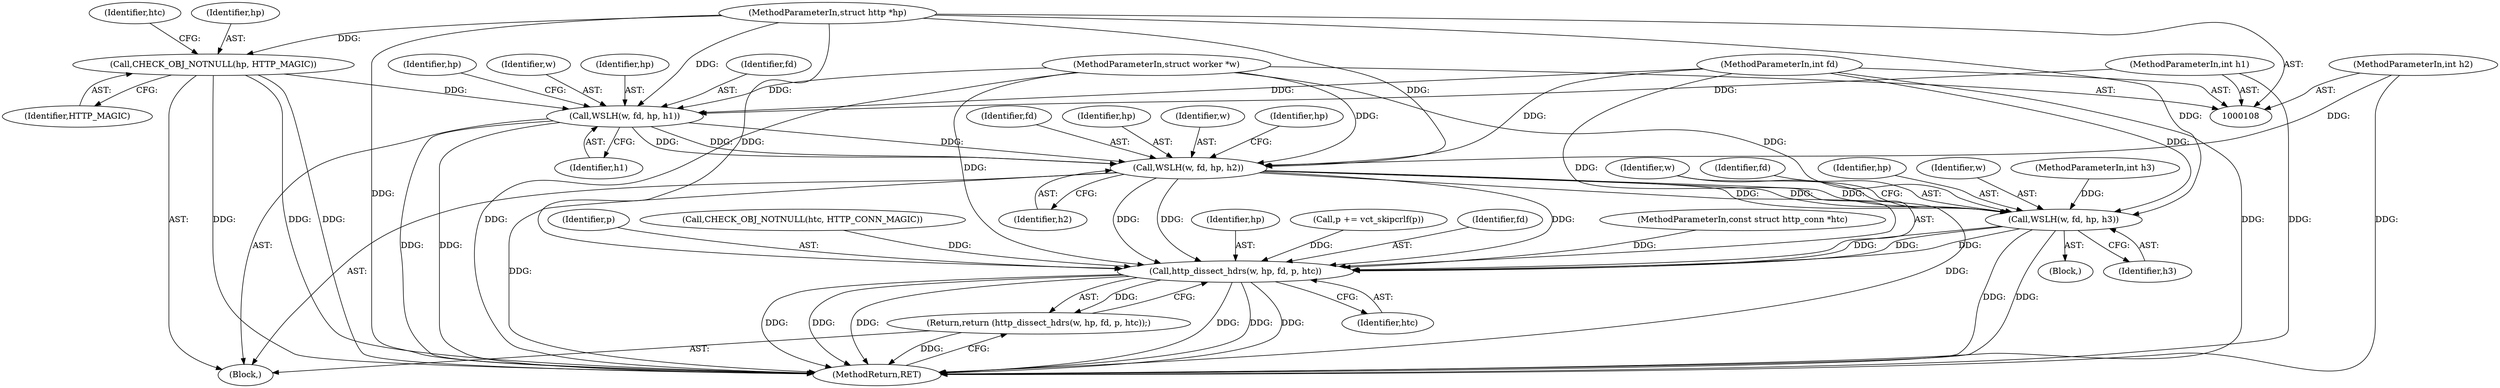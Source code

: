digraph "0_Varnish-Cache_85e8468bec9416bd7e16b0d80cb820ecd2b330c3_0@pointer" {
"1000323" [label="(Call,WSLH(w, fd, hp, h2))"];
"1000308" [label="(Call,WSLH(w, fd, hp, h1))"];
"1000109" [label="(MethodParameterIn,struct worker *w)"];
"1000110" [label="(MethodParameterIn,int fd)"];
"1000122" [label="(Call,CHECK_OBJ_NOTNULL(hp, HTTP_MAGIC))"];
"1000111" [label="(MethodParameterIn,struct http *hp)"];
"1000113" [label="(MethodParameterIn,int h1)"];
"1000114" [label="(MethodParameterIn,int h2)"];
"1000349" [label="(Call,WSLH(w, fd, hp, h3))"];
"1000355" [label="(Call,http_dissect_hdrs(w, hp, fd, p, htc))"];
"1000354" [label="(Return,return (http_dissect_hdrs(w, hp, fd, p, htc));)"];
"1000127" [label="(Identifier,htc)"];
"1000357" [label="(Identifier,hp)"];
"1000352" [label="(Identifier,hp)"];
"1000361" [label="(MethodReturn,RET)"];
"1000122" [label="(Call,CHECK_OBJ_NOTNULL(hp, HTTP_MAGIC))"];
"1000294" [label="(Call,p += vct_skipcrlf(p))"];
"1000113" [label="(MethodParameterIn,int h1)"];
"1000327" [label="(Identifier,h2)"];
"1000349" [label="(Call,WSLH(w, fd, hp, h3))"];
"1000124" [label="(Identifier,HTTP_MAGIC)"];
"1000325" [label="(Identifier,fd)"];
"1000326" [label="(Identifier,hp)"];
"1000324" [label="(Identifier,w)"];
"1000116" [label="(Block,)"];
"1000312" [label="(Identifier,h1)"];
"1000123" [label="(Identifier,hp)"];
"1000310" [label="(Identifier,fd)"];
"1000318" [label="(Identifier,hp)"];
"1000360" [label="(Identifier,htc)"];
"1000111" [label="(MethodParameterIn,struct http *hp)"];
"1000309" [label="(Identifier,w)"];
"1000338" [label="(Block,)"];
"1000109" [label="(MethodParameterIn,struct worker *w)"];
"1000350" [label="(Identifier,w)"];
"1000355" [label="(Call,http_dissect_hdrs(w, hp, fd, p, htc))"];
"1000311" [label="(Identifier,hp)"];
"1000115" [label="(MethodParameterIn,int h3)"];
"1000308" [label="(Call,WSLH(w, fd, hp, h1))"];
"1000358" [label="(Identifier,fd)"];
"1000323" [label="(Call,WSLH(w, fd, hp, h2))"];
"1000356" [label="(Identifier,w)"];
"1000354" [label="(Return,return (http_dissect_hdrs(w, hp, fd, p, htc));)"];
"1000112" [label="(MethodParameterIn,const struct http_conn *htc)"];
"1000351" [label="(Identifier,fd)"];
"1000333" [label="(Identifier,hp)"];
"1000353" [label="(Identifier,h3)"];
"1000110" [label="(MethodParameterIn,int fd)"];
"1000114" [label="(MethodParameterIn,int h2)"];
"1000359" [label="(Identifier,p)"];
"1000119" [label="(Call,CHECK_OBJ_NOTNULL(htc, HTTP_CONN_MAGIC))"];
"1000323" -> "1000116"  [label="AST: "];
"1000323" -> "1000327"  [label="CFG: "];
"1000324" -> "1000323"  [label="AST: "];
"1000325" -> "1000323"  [label="AST: "];
"1000326" -> "1000323"  [label="AST: "];
"1000327" -> "1000323"  [label="AST: "];
"1000333" -> "1000323"  [label="CFG: "];
"1000323" -> "1000361"  [label="DDG: "];
"1000323" -> "1000361"  [label="DDG: "];
"1000308" -> "1000323"  [label="DDG: "];
"1000308" -> "1000323"  [label="DDG: "];
"1000308" -> "1000323"  [label="DDG: "];
"1000109" -> "1000323"  [label="DDG: "];
"1000110" -> "1000323"  [label="DDG: "];
"1000111" -> "1000323"  [label="DDG: "];
"1000114" -> "1000323"  [label="DDG: "];
"1000323" -> "1000349"  [label="DDG: "];
"1000323" -> "1000349"  [label="DDG: "];
"1000323" -> "1000349"  [label="DDG: "];
"1000323" -> "1000355"  [label="DDG: "];
"1000323" -> "1000355"  [label="DDG: "];
"1000323" -> "1000355"  [label="DDG: "];
"1000308" -> "1000116"  [label="AST: "];
"1000308" -> "1000312"  [label="CFG: "];
"1000309" -> "1000308"  [label="AST: "];
"1000310" -> "1000308"  [label="AST: "];
"1000311" -> "1000308"  [label="AST: "];
"1000312" -> "1000308"  [label="AST: "];
"1000318" -> "1000308"  [label="CFG: "];
"1000308" -> "1000361"  [label="DDG: "];
"1000308" -> "1000361"  [label="DDG: "];
"1000109" -> "1000308"  [label="DDG: "];
"1000110" -> "1000308"  [label="DDG: "];
"1000122" -> "1000308"  [label="DDG: "];
"1000111" -> "1000308"  [label="DDG: "];
"1000113" -> "1000308"  [label="DDG: "];
"1000109" -> "1000108"  [label="AST: "];
"1000109" -> "1000361"  [label="DDG: "];
"1000109" -> "1000349"  [label="DDG: "];
"1000109" -> "1000355"  [label="DDG: "];
"1000110" -> "1000108"  [label="AST: "];
"1000110" -> "1000361"  [label="DDG: "];
"1000110" -> "1000349"  [label="DDG: "];
"1000110" -> "1000355"  [label="DDG: "];
"1000122" -> "1000116"  [label="AST: "];
"1000122" -> "1000124"  [label="CFG: "];
"1000123" -> "1000122"  [label="AST: "];
"1000124" -> "1000122"  [label="AST: "];
"1000127" -> "1000122"  [label="CFG: "];
"1000122" -> "1000361"  [label="DDG: "];
"1000122" -> "1000361"  [label="DDG: "];
"1000122" -> "1000361"  [label="DDG: "];
"1000111" -> "1000122"  [label="DDG: "];
"1000111" -> "1000108"  [label="AST: "];
"1000111" -> "1000361"  [label="DDG: "];
"1000111" -> "1000349"  [label="DDG: "];
"1000111" -> "1000355"  [label="DDG: "];
"1000113" -> "1000108"  [label="AST: "];
"1000113" -> "1000361"  [label="DDG: "];
"1000114" -> "1000108"  [label="AST: "];
"1000114" -> "1000361"  [label="DDG: "];
"1000349" -> "1000338"  [label="AST: "];
"1000349" -> "1000353"  [label="CFG: "];
"1000350" -> "1000349"  [label="AST: "];
"1000351" -> "1000349"  [label="AST: "];
"1000352" -> "1000349"  [label="AST: "];
"1000353" -> "1000349"  [label="AST: "];
"1000356" -> "1000349"  [label="CFG: "];
"1000349" -> "1000361"  [label="DDG: "];
"1000349" -> "1000361"  [label="DDG: "];
"1000115" -> "1000349"  [label="DDG: "];
"1000349" -> "1000355"  [label="DDG: "];
"1000349" -> "1000355"  [label="DDG: "];
"1000349" -> "1000355"  [label="DDG: "];
"1000355" -> "1000354"  [label="AST: "];
"1000355" -> "1000360"  [label="CFG: "];
"1000356" -> "1000355"  [label="AST: "];
"1000357" -> "1000355"  [label="AST: "];
"1000358" -> "1000355"  [label="AST: "];
"1000359" -> "1000355"  [label="AST: "];
"1000360" -> "1000355"  [label="AST: "];
"1000354" -> "1000355"  [label="CFG: "];
"1000355" -> "1000361"  [label="DDG: "];
"1000355" -> "1000361"  [label="DDG: "];
"1000355" -> "1000361"  [label="DDG: "];
"1000355" -> "1000361"  [label="DDG: "];
"1000355" -> "1000361"  [label="DDG: "];
"1000355" -> "1000361"  [label="DDG: "];
"1000355" -> "1000354"  [label="DDG: "];
"1000294" -> "1000355"  [label="DDG: "];
"1000119" -> "1000355"  [label="DDG: "];
"1000112" -> "1000355"  [label="DDG: "];
"1000354" -> "1000116"  [label="AST: "];
"1000361" -> "1000354"  [label="CFG: "];
"1000354" -> "1000361"  [label="DDG: "];
}
